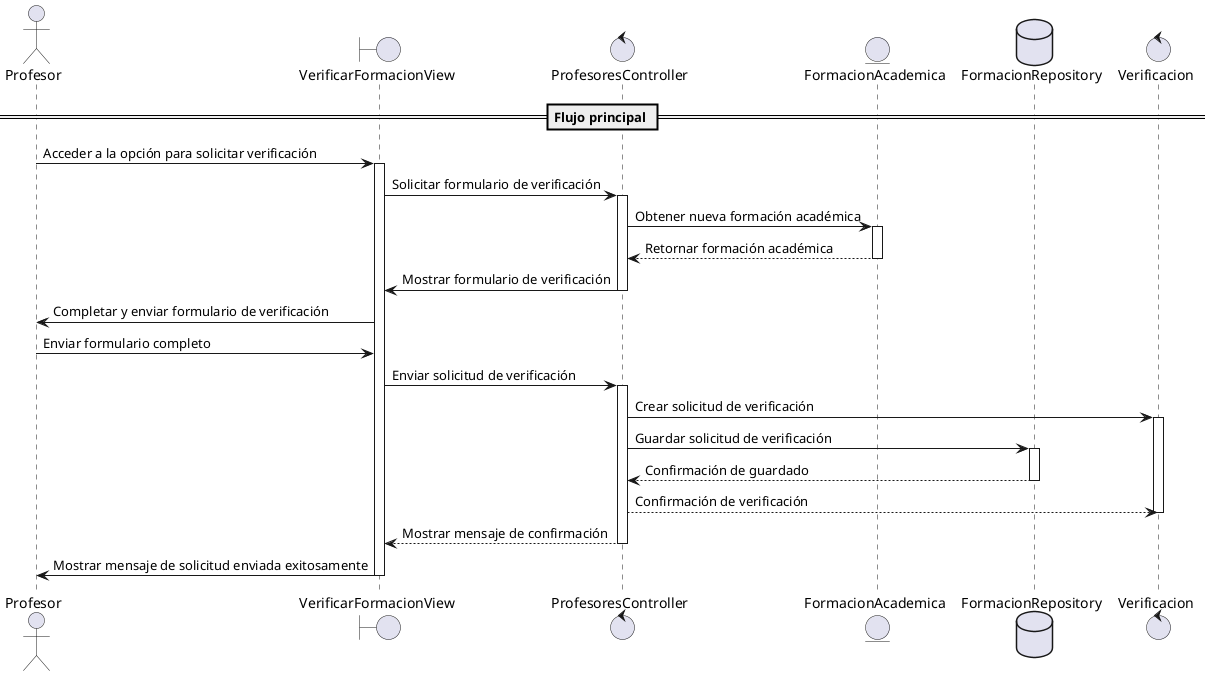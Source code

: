 @startuml
actor Profesor
boundary "VerificarFormacionView" as View
control "ProfesoresController" as Controller
entity "FormacionAcademica" as Formacion
database "FormacionRepository" as Repository
control "Verificacion" as Verificacion

== Flujo principal ==
Profesor -> View : Acceder a la opción para solicitar verificación
activate View
View -> Controller : Solicitar formulario de verificación
activate Controller
Controller -> Formacion : Obtener nueva formación académica
activate Formacion
Formacion --> Controller : Retornar formación académica
deactivate Formacion
Controller -> View : Mostrar formulario de verificación
deactivate Controller
View -> Profesor : Completar y enviar formulario de verificación
Profesor -> View : Enviar formulario completo
View -> Controller : Enviar solicitud de verificación
activate Controller
Controller -> Verificacion : Crear solicitud de verificación
activate Verificacion
Controller -> Repository : Guardar solicitud de verificación
activate Repository
Repository --> Controller : Confirmación de guardado
deactivate Repository
Controller --> Verificacion : Confirmación de verificación
deactivate Verificacion
Controller --> View : Mostrar mensaje de confirmación
deactivate Controller
View -> Profesor : Mostrar mensaje de solicitud enviada exitosamente
deactivate View

@enduml
